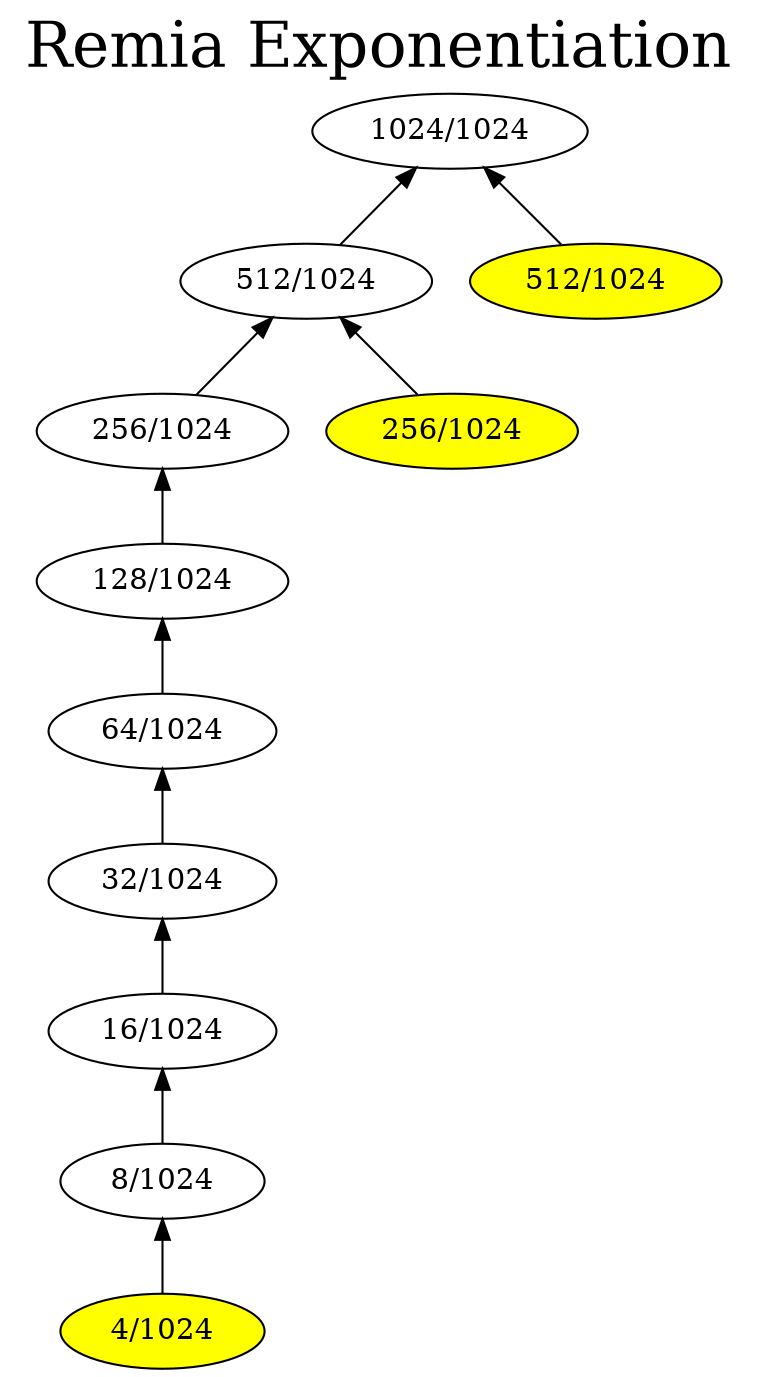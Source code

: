 digraph G { 
rankdir = BT;
graph [label= "Remia Exponentiation", labelloc=t, fontsize=30];
101[label= " 1024/1024 " ];
202[label= " 512/1024 " ];
202->101
203[label= " 512/1024 " ];
203->101
404[label= " 256/1024 " ];
404->202
405[label= " 256/1024 " ];
405->202
808[label= " 128/1024 " ];
808->404
1616[label= " 64/1024 " ];
1616->808
3232[label= " 32/1024 " ];
3232->1616
6464[label= " 16/1024 " ];
6464->3232
12928[label= " 8/1024 " ];
12928->6464
25856[label= " 4/1024 " ];
25856->12928
25856[style=filled, fillcolor=yellow];
405[style=filled, fillcolor=yellow];
203[style=filled, fillcolor=yellow];
}